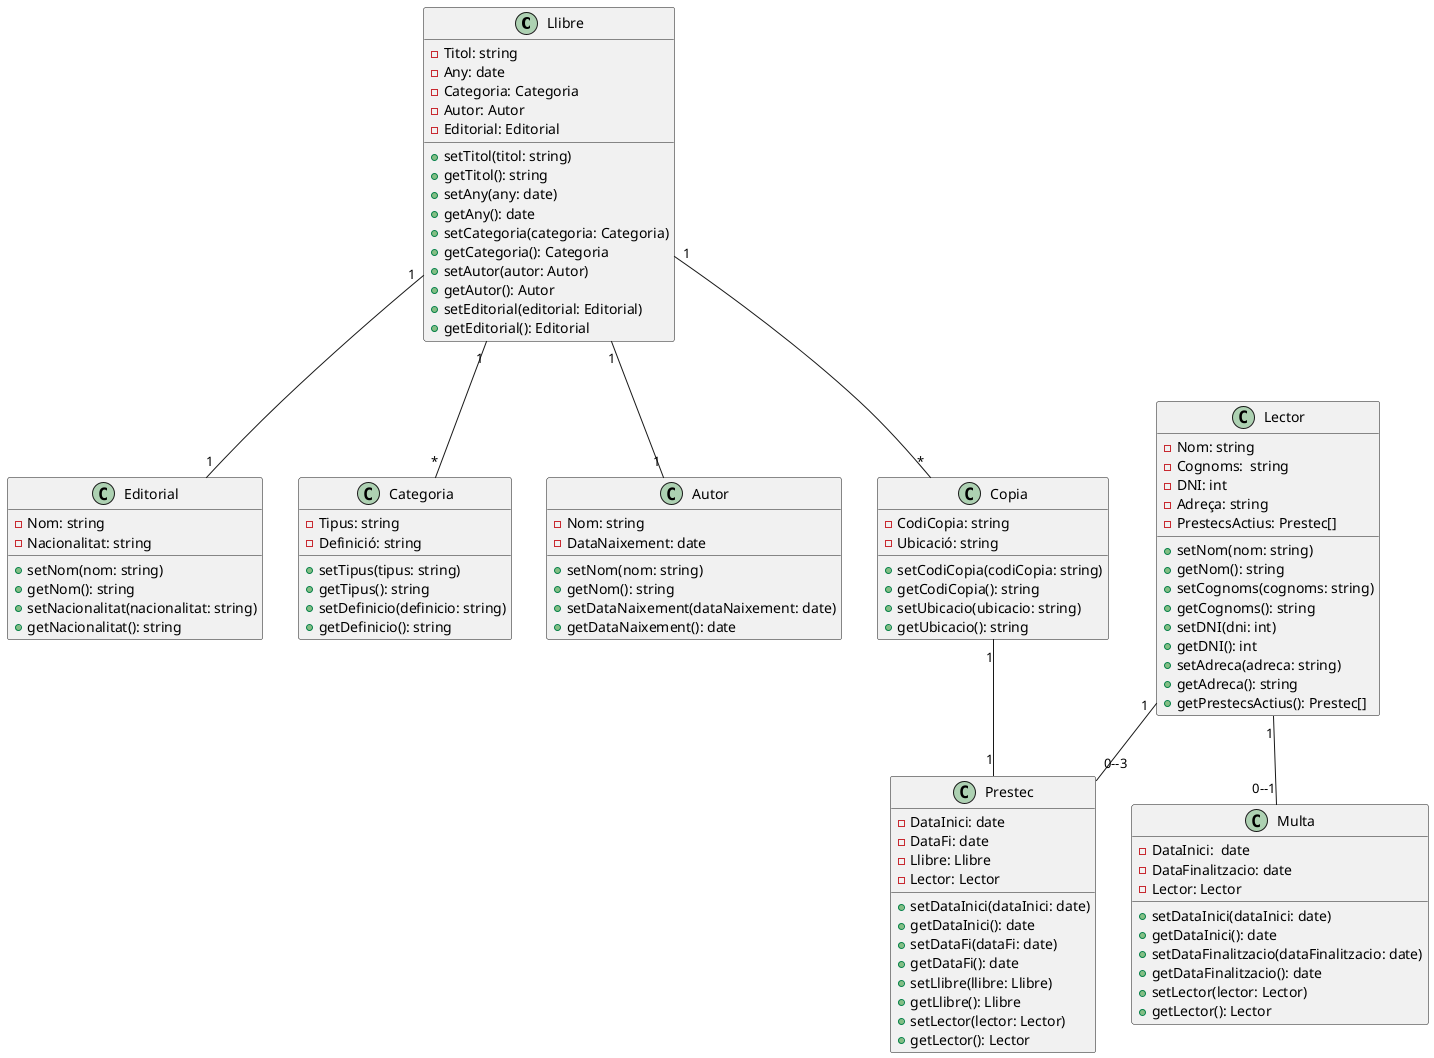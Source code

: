 @startuml

class Llibre {
    -Titol: string
    -Any: date
    -Categoria: Categoria
    -Autor: Autor
    -Editorial: Editorial

    + setTitol(titol: string)
    + getTitol(): string
    + setAny(any: date)
    + getAny(): date
    + setCategoria(categoria: Categoria)
    + getCategoria(): Categoria
    + setAutor(autor: Autor)
    + getAutor(): Autor
    + setEditorial(editorial: Editorial)
    + getEditorial(): Editorial
}

class Editorial {
    -Nom: string
    -Nacionalitat: string

    + setNom(nom: string)
    + getNom(): string
    + setNacionalitat(nacionalitat: string)
    + getNacionalitat(): string
}

class Categoria {
    -Tipus: string
    -Definició: string

    + setTipus(tipus: string)
    + getTipus(): string
    + setDefinicio(definicio: string)
    + getDefinicio(): string
}

class Autor {
    -Nom: string
    -DataNaixement: date 

    + setNom(nom: string)
    + getNom(): string
    + setDataNaixement(dataNaixement: date)
    + getDataNaixement(): date
}

class Copia {
    -CodiCopia: string
    -Ubicació: string

    + setCodiCopia(codiCopia: string)
    + getCodiCopia(): string
    + setUbicacio(ubicacio: string)
    + getUbicacio(): string
}

class Prestec {
    -DataInici: date
    -DataFi: date
    -Llibre: Llibre
    -Lector: Lector

    + setDataInici(dataInici: date)
    + getDataInici(): date
    + setDataFi(dataFi: date)
    + getDataFi(): date
    + setLlibre(llibre: Llibre)
    + getLlibre(): Llibre
    + setLector(lector: Lector)
    + getLector(): Lector
}

class Lector {
    -Nom: string
    -Cognoms:  string
    -DNI: int
    -Adreça: string
    -PrestecsActius: Prestec[]

    + setNom(nom: string)
    + getNom(): string
    + setCognoms(cognoms: string)
    + getCognoms(): string
    + setDNI(dni: int)
    + getDNI(): int
    + setAdreca(adreca: string)
    + getAdreca(): string
    + getPrestecsActius(): Prestec[]
}

class Multa {
    -DataInici:  date
    -DataFinalitzacio: date
    -Lector: Lector

    + setDataInici(dataInici: date)
    + getDataInici(): date
    + setDataFinalitzacio(dataFinalitzacio: date)
    + getDataFinalitzacio(): date
    + setLector(lector: Lector)
    + getLector(): Lector
}

Llibre "1" -- "*" Categoria 
Llibre "1" -- "1" Autor 
Llibre "1" -- "1" Editorial 
Llibre "1" -- "*" Copia 
Copia "1" -- "1" Prestec 
Lector "1" -- "0--3" Prestec
Lector "1" -- "0--1" Multa 
@enduml

